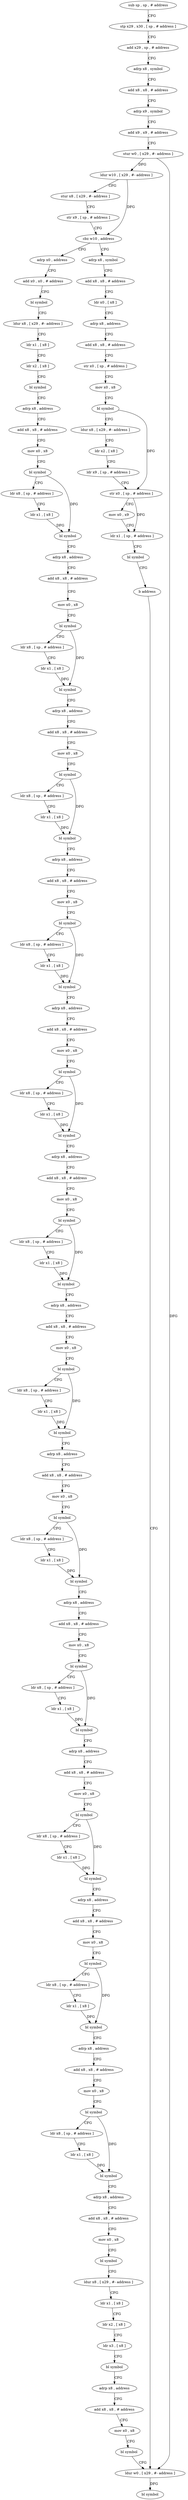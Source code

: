 digraph "func" {
"4201996" [label = "sub sp , sp , # address" ]
"4202000" [label = "stp x29 , x30 , [ sp , # address ]" ]
"4202004" [label = "add x29 , sp , # address" ]
"4202008" [label = "adrp x8 , symbol" ]
"4202012" [label = "add x8 , x8 , # address" ]
"4202016" [label = "adrp x9 , symbol" ]
"4202020" [label = "add x9 , x9 , # address" ]
"4202024" [label = "stur w0 , [ x29 , #- address ]" ]
"4202028" [label = "ldur w10 , [ x29 , #- address ]" ]
"4202032" [label = "stur x8 , [ x29 , #- address ]" ]
"4202036" [label = "str x9 , [ sp , # address ]" ]
"4202040" [label = "cbz w10 , address" ]
"4202108" [label = "adrp x0 , address" ]
"4202044" [label = "adrp x8 , symbol" ]
"4202112" [label = "add x0 , x0 , # address" ]
"4202116" [label = "bl symbol" ]
"4202120" [label = "ldur x8 , [ x29 , #- address ]" ]
"4202124" [label = "ldr x1 , [ x8 ]" ]
"4202128" [label = "ldr x2 , [ x8 ]" ]
"4202132" [label = "bl symbol" ]
"4202136" [label = "adrp x8 , address" ]
"4202140" [label = "add x8 , x8 , # address" ]
"4202144" [label = "mov x0 , x8" ]
"4202148" [label = "bl symbol" ]
"4202152" [label = "ldr x8 , [ sp , # address ]" ]
"4202156" [label = "ldr x1 , [ x8 ]" ]
"4202160" [label = "bl symbol" ]
"4202164" [label = "adrp x8 , address" ]
"4202168" [label = "add x8 , x8 , # address" ]
"4202172" [label = "mov x0 , x8" ]
"4202176" [label = "bl symbol" ]
"4202180" [label = "ldr x8 , [ sp , # address ]" ]
"4202184" [label = "ldr x1 , [ x8 ]" ]
"4202188" [label = "bl symbol" ]
"4202192" [label = "adrp x8 , address" ]
"4202196" [label = "add x8 , x8 , # address" ]
"4202200" [label = "mov x0 , x8" ]
"4202204" [label = "bl symbol" ]
"4202208" [label = "ldr x8 , [ sp , # address ]" ]
"4202212" [label = "ldr x1 , [ x8 ]" ]
"4202216" [label = "bl symbol" ]
"4202220" [label = "adrp x8 , address" ]
"4202224" [label = "add x8 , x8 , # address" ]
"4202228" [label = "mov x0 , x8" ]
"4202232" [label = "bl symbol" ]
"4202236" [label = "ldr x8 , [ sp , # address ]" ]
"4202240" [label = "ldr x1 , [ x8 ]" ]
"4202244" [label = "bl symbol" ]
"4202248" [label = "adrp x8 , address" ]
"4202252" [label = "add x8 , x8 , # address" ]
"4202256" [label = "mov x0 , x8" ]
"4202260" [label = "bl symbol" ]
"4202264" [label = "ldr x8 , [ sp , # address ]" ]
"4202268" [label = "ldr x1 , [ x8 ]" ]
"4202272" [label = "bl symbol" ]
"4202276" [label = "adrp x8 , address" ]
"4202280" [label = "add x8 , x8 , # address" ]
"4202284" [label = "mov x0 , x8" ]
"4202288" [label = "bl symbol" ]
"4202292" [label = "ldr x8 , [ sp , # address ]" ]
"4202296" [label = "ldr x1 , [ x8 ]" ]
"4202300" [label = "bl symbol" ]
"4202304" [label = "adrp x8 , address" ]
"4202308" [label = "add x8 , x8 , # address" ]
"4202312" [label = "mov x0 , x8" ]
"4202316" [label = "bl symbol" ]
"4202320" [label = "ldr x8 , [ sp , # address ]" ]
"4202324" [label = "ldr x1 , [ x8 ]" ]
"4202328" [label = "bl symbol" ]
"4202332" [label = "adrp x8 , address" ]
"4202336" [label = "add x8 , x8 , # address" ]
"4202340" [label = "mov x0 , x8" ]
"4202344" [label = "bl symbol" ]
"4202348" [label = "ldr x8 , [ sp , # address ]" ]
"4202352" [label = "ldr x1 , [ x8 ]" ]
"4202356" [label = "bl symbol" ]
"4202360" [label = "adrp x8 , address" ]
"4202364" [label = "add x8 , x8 , # address" ]
"4202368" [label = "mov x0 , x8" ]
"4202372" [label = "bl symbol" ]
"4202376" [label = "ldr x8 , [ sp , # address ]" ]
"4202380" [label = "ldr x1 , [ x8 ]" ]
"4202384" [label = "bl symbol" ]
"4202388" [label = "adrp x8 , address" ]
"4202392" [label = "add x8 , x8 , # address" ]
"4202396" [label = "mov x0 , x8" ]
"4202400" [label = "bl symbol" ]
"4202404" [label = "ldr x8 , [ sp , # address ]" ]
"4202408" [label = "ldr x1 , [ x8 ]" ]
"4202412" [label = "bl symbol" ]
"4202416" [label = "adrp x8 , address" ]
"4202420" [label = "add x8 , x8 , # address" ]
"4202424" [label = "mov x0 , x8" ]
"4202428" [label = "bl symbol" ]
"4202432" [label = "ldr x8 , [ sp , # address ]" ]
"4202436" [label = "ldr x1 , [ x8 ]" ]
"4202440" [label = "bl symbol" ]
"4202444" [label = "adrp x8 , address" ]
"4202448" [label = "add x8 , x8 , # address" ]
"4202452" [label = "mov x0 , x8" ]
"4202456" [label = "bl symbol" ]
"4202460" [label = "ldr x8 , [ sp , # address ]" ]
"4202464" [label = "ldr x1 , [ x8 ]" ]
"4202468" [label = "bl symbol" ]
"4202472" [label = "adrp x8 , address" ]
"4202476" [label = "add x8 , x8 , # address" ]
"4202480" [label = "mov x0 , x8" ]
"4202484" [label = "bl symbol" ]
"4202488" [label = "ldur x8 , [ x29 , #- address ]" ]
"4202492" [label = "ldr x1 , [ x8 ]" ]
"4202496" [label = "ldr x2 , [ x8 ]" ]
"4202500" [label = "ldr x3 , [ x8 ]" ]
"4202504" [label = "bl symbol" ]
"4202508" [label = "adrp x8 , address" ]
"4202512" [label = "add x8 , x8 , # address" ]
"4202516" [label = "mov x0 , x8" ]
"4202520" [label = "bl symbol" ]
"4202524" [label = "ldur w0 , [ x29 , #- address ]" ]
"4202048" [label = "add x8 , x8 , # address" ]
"4202052" [label = "ldr x0 , [ x8 ]" ]
"4202056" [label = "adrp x8 , address" ]
"4202060" [label = "add x8 , x8 , # address" ]
"4202064" [label = "str x0 , [ sp , # address ]" ]
"4202068" [label = "mov x0 , x8" ]
"4202072" [label = "bl symbol" ]
"4202076" [label = "ldur x8 , [ x29 , #- address ]" ]
"4202080" [label = "ldr x2 , [ x8 ]" ]
"4202084" [label = "ldr x9 , [ sp , # address ]" ]
"4202088" [label = "str x0 , [ sp , # address ]" ]
"4202092" [label = "mov x0 , x9" ]
"4202096" [label = "ldr x1 , [ sp , # address ]" ]
"4202100" [label = "bl symbol" ]
"4202104" [label = "b address" ]
"4202528" [label = "bl symbol" ]
"4201996" -> "4202000" [ label = "CFG" ]
"4202000" -> "4202004" [ label = "CFG" ]
"4202004" -> "4202008" [ label = "CFG" ]
"4202008" -> "4202012" [ label = "CFG" ]
"4202012" -> "4202016" [ label = "CFG" ]
"4202016" -> "4202020" [ label = "CFG" ]
"4202020" -> "4202024" [ label = "CFG" ]
"4202024" -> "4202028" [ label = "DFG" ]
"4202024" -> "4202524" [ label = "DFG" ]
"4202028" -> "4202032" [ label = "CFG" ]
"4202028" -> "4202040" [ label = "DFG" ]
"4202032" -> "4202036" [ label = "CFG" ]
"4202036" -> "4202040" [ label = "CFG" ]
"4202040" -> "4202108" [ label = "CFG" ]
"4202040" -> "4202044" [ label = "CFG" ]
"4202108" -> "4202112" [ label = "CFG" ]
"4202044" -> "4202048" [ label = "CFG" ]
"4202112" -> "4202116" [ label = "CFG" ]
"4202116" -> "4202120" [ label = "CFG" ]
"4202120" -> "4202124" [ label = "CFG" ]
"4202124" -> "4202128" [ label = "CFG" ]
"4202128" -> "4202132" [ label = "CFG" ]
"4202132" -> "4202136" [ label = "CFG" ]
"4202136" -> "4202140" [ label = "CFG" ]
"4202140" -> "4202144" [ label = "CFG" ]
"4202144" -> "4202148" [ label = "CFG" ]
"4202148" -> "4202152" [ label = "CFG" ]
"4202148" -> "4202160" [ label = "DFG" ]
"4202152" -> "4202156" [ label = "CFG" ]
"4202156" -> "4202160" [ label = "DFG" ]
"4202160" -> "4202164" [ label = "CFG" ]
"4202164" -> "4202168" [ label = "CFG" ]
"4202168" -> "4202172" [ label = "CFG" ]
"4202172" -> "4202176" [ label = "CFG" ]
"4202176" -> "4202180" [ label = "CFG" ]
"4202176" -> "4202188" [ label = "DFG" ]
"4202180" -> "4202184" [ label = "CFG" ]
"4202184" -> "4202188" [ label = "DFG" ]
"4202188" -> "4202192" [ label = "CFG" ]
"4202192" -> "4202196" [ label = "CFG" ]
"4202196" -> "4202200" [ label = "CFG" ]
"4202200" -> "4202204" [ label = "CFG" ]
"4202204" -> "4202208" [ label = "CFG" ]
"4202204" -> "4202216" [ label = "DFG" ]
"4202208" -> "4202212" [ label = "CFG" ]
"4202212" -> "4202216" [ label = "DFG" ]
"4202216" -> "4202220" [ label = "CFG" ]
"4202220" -> "4202224" [ label = "CFG" ]
"4202224" -> "4202228" [ label = "CFG" ]
"4202228" -> "4202232" [ label = "CFG" ]
"4202232" -> "4202236" [ label = "CFG" ]
"4202232" -> "4202244" [ label = "DFG" ]
"4202236" -> "4202240" [ label = "CFG" ]
"4202240" -> "4202244" [ label = "DFG" ]
"4202244" -> "4202248" [ label = "CFG" ]
"4202248" -> "4202252" [ label = "CFG" ]
"4202252" -> "4202256" [ label = "CFG" ]
"4202256" -> "4202260" [ label = "CFG" ]
"4202260" -> "4202264" [ label = "CFG" ]
"4202260" -> "4202272" [ label = "DFG" ]
"4202264" -> "4202268" [ label = "CFG" ]
"4202268" -> "4202272" [ label = "DFG" ]
"4202272" -> "4202276" [ label = "CFG" ]
"4202276" -> "4202280" [ label = "CFG" ]
"4202280" -> "4202284" [ label = "CFG" ]
"4202284" -> "4202288" [ label = "CFG" ]
"4202288" -> "4202292" [ label = "CFG" ]
"4202288" -> "4202300" [ label = "DFG" ]
"4202292" -> "4202296" [ label = "CFG" ]
"4202296" -> "4202300" [ label = "DFG" ]
"4202300" -> "4202304" [ label = "CFG" ]
"4202304" -> "4202308" [ label = "CFG" ]
"4202308" -> "4202312" [ label = "CFG" ]
"4202312" -> "4202316" [ label = "CFG" ]
"4202316" -> "4202320" [ label = "CFG" ]
"4202316" -> "4202328" [ label = "DFG" ]
"4202320" -> "4202324" [ label = "CFG" ]
"4202324" -> "4202328" [ label = "DFG" ]
"4202328" -> "4202332" [ label = "CFG" ]
"4202332" -> "4202336" [ label = "CFG" ]
"4202336" -> "4202340" [ label = "CFG" ]
"4202340" -> "4202344" [ label = "CFG" ]
"4202344" -> "4202348" [ label = "CFG" ]
"4202344" -> "4202356" [ label = "DFG" ]
"4202348" -> "4202352" [ label = "CFG" ]
"4202352" -> "4202356" [ label = "DFG" ]
"4202356" -> "4202360" [ label = "CFG" ]
"4202360" -> "4202364" [ label = "CFG" ]
"4202364" -> "4202368" [ label = "CFG" ]
"4202368" -> "4202372" [ label = "CFG" ]
"4202372" -> "4202376" [ label = "CFG" ]
"4202372" -> "4202384" [ label = "DFG" ]
"4202376" -> "4202380" [ label = "CFG" ]
"4202380" -> "4202384" [ label = "DFG" ]
"4202384" -> "4202388" [ label = "CFG" ]
"4202388" -> "4202392" [ label = "CFG" ]
"4202392" -> "4202396" [ label = "CFG" ]
"4202396" -> "4202400" [ label = "CFG" ]
"4202400" -> "4202404" [ label = "CFG" ]
"4202400" -> "4202412" [ label = "DFG" ]
"4202404" -> "4202408" [ label = "CFG" ]
"4202408" -> "4202412" [ label = "DFG" ]
"4202412" -> "4202416" [ label = "CFG" ]
"4202416" -> "4202420" [ label = "CFG" ]
"4202420" -> "4202424" [ label = "CFG" ]
"4202424" -> "4202428" [ label = "CFG" ]
"4202428" -> "4202432" [ label = "CFG" ]
"4202428" -> "4202440" [ label = "DFG" ]
"4202432" -> "4202436" [ label = "CFG" ]
"4202436" -> "4202440" [ label = "DFG" ]
"4202440" -> "4202444" [ label = "CFG" ]
"4202444" -> "4202448" [ label = "CFG" ]
"4202448" -> "4202452" [ label = "CFG" ]
"4202452" -> "4202456" [ label = "CFG" ]
"4202456" -> "4202460" [ label = "CFG" ]
"4202456" -> "4202468" [ label = "DFG" ]
"4202460" -> "4202464" [ label = "CFG" ]
"4202464" -> "4202468" [ label = "DFG" ]
"4202468" -> "4202472" [ label = "CFG" ]
"4202472" -> "4202476" [ label = "CFG" ]
"4202476" -> "4202480" [ label = "CFG" ]
"4202480" -> "4202484" [ label = "CFG" ]
"4202484" -> "4202488" [ label = "CFG" ]
"4202488" -> "4202492" [ label = "CFG" ]
"4202492" -> "4202496" [ label = "CFG" ]
"4202496" -> "4202500" [ label = "CFG" ]
"4202500" -> "4202504" [ label = "CFG" ]
"4202504" -> "4202508" [ label = "CFG" ]
"4202508" -> "4202512" [ label = "CFG" ]
"4202512" -> "4202516" [ label = "CFG" ]
"4202516" -> "4202520" [ label = "CFG" ]
"4202520" -> "4202524" [ label = "CFG" ]
"4202524" -> "4202528" [ label = "DFG" ]
"4202048" -> "4202052" [ label = "CFG" ]
"4202052" -> "4202056" [ label = "CFG" ]
"4202056" -> "4202060" [ label = "CFG" ]
"4202060" -> "4202064" [ label = "CFG" ]
"4202064" -> "4202068" [ label = "CFG" ]
"4202068" -> "4202072" [ label = "CFG" ]
"4202072" -> "4202076" [ label = "CFG" ]
"4202072" -> "4202088" [ label = "DFG" ]
"4202076" -> "4202080" [ label = "CFG" ]
"4202080" -> "4202084" [ label = "CFG" ]
"4202084" -> "4202088" [ label = "CFG" ]
"4202088" -> "4202092" [ label = "CFG" ]
"4202088" -> "4202096" [ label = "DFG" ]
"4202092" -> "4202096" [ label = "CFG" ]
"4202096" -> "4202100" [ label = "CFG" ]
"4202100" -> "4202104" [ label = "CFG" ]
"4202104" -> "4202524" [ label = "CFG" ]
}
